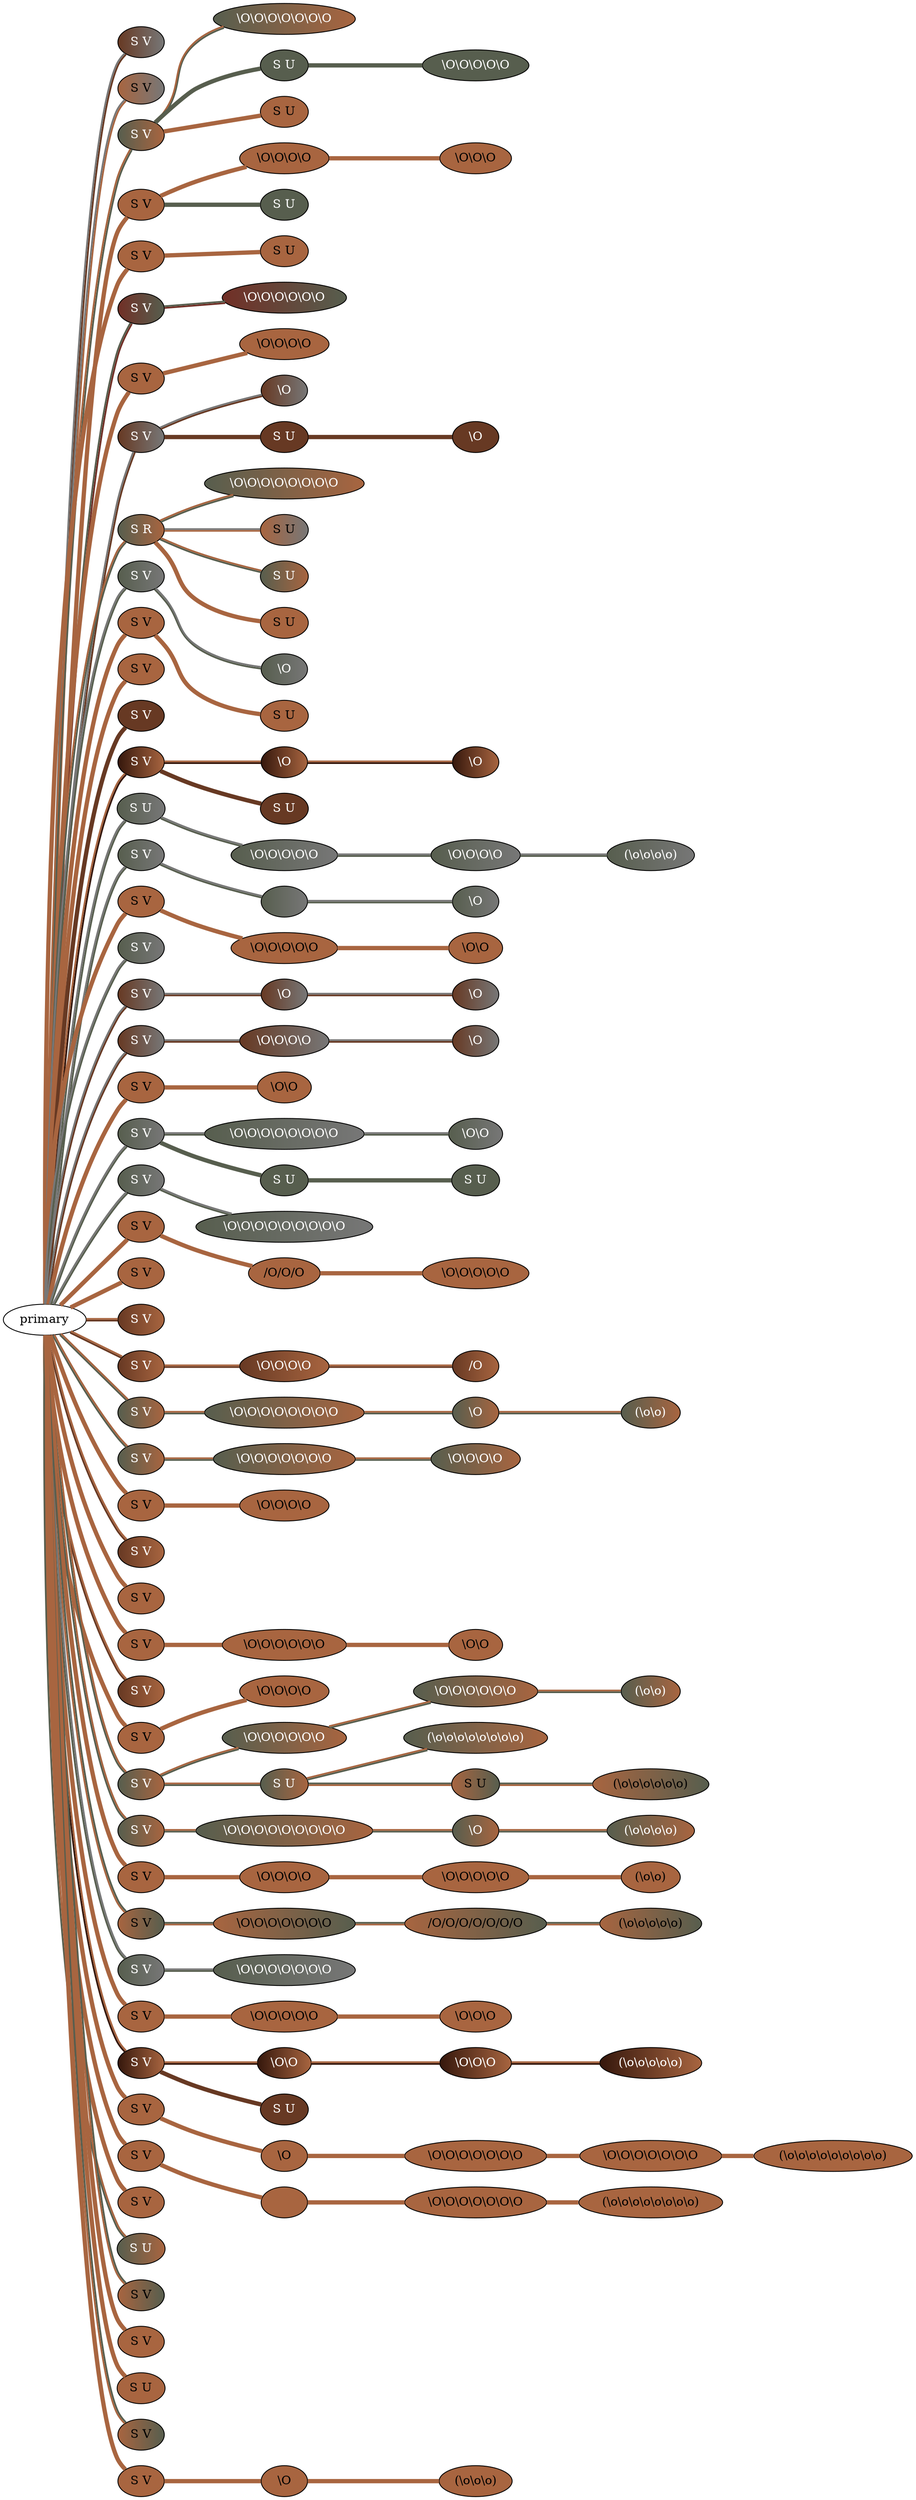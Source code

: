 graph {
 graph [rankdir=LR]
"1" [qtype="pendant_node", pendant_colors="#673923:#777777", pendant_ply="S", pendant_attach="V", pendant_length="0.0", label="S V", style=filled, fillcolor="#673923:#777777", fontcolor="#ffffff"]
"primary" -- "1" [qtype="pendant_link",penwidth=2,color="#673923:#777777"]
"2" [qtype="pendant_node", pendant_colors="#A86540:#777777", pendant_ply="S", pendant_attach="V", pendant_length="1.0", label="S V", style=filled, fillcolor="#A86540:#777777", fontcolor="#000000"]
"primary" -- "2" [qtype="pendant_link",penwidth=2,color="#A86540:#777777"]
"3" [qtype="pendant_node", pendant_colors="#575E4E:#A86540", pendant_ply="S", pendant_attach="V", pendant_length="11.0", label="S V", style=filled, fillcolor="#575E4E:#A86540", fontcolor="#ffffff"]
"primary" -- "3" [qtype="pendant_link",penwidth=2,color="#575E4E:#A86540"]
"3:0" [qtype="knot_node", knot_value="7", knot_type="S", knot_position="6.5", knot_spin="Z", label="\\O\\O\\O\\O\\O\\O\\O", style=filled, fillcolor="#575E4E:#A86540" , fontcolor="#ffffff"]
"3" -- "3:0" [qtype="knot_link",penwidth=2,color="#575E4E:#A86540"]
"3s1" [qtype="pendant_node", pendant_colors="#575E4E", pendant_ply="S", pendant_attach="U", pendant_length="14.0", label="S U", style=filled, fillcolor="#575E4E", fontcolor="#ffffff"]
"3" -- "3s1" [qtype="pendant_link",penwidth=5,color="#575E4E"]
"3s1:0" [qtype="knot_node", knot_value="5", knot_type="S", knot_position="9.5", knot_spin="Z", label="\\O\\O\\O\\O\\O", style=filled, fillcolor="#575E4E" , fontcolor="#ffffff"]
"3s1" -- "3s1:0" [qtype="knot_link",penwidth=5,color="#575E4E"]
"3s2" [qtype="pendant_node", pendant_colors="#A86540", pendant_ply="S", pendant_attach="U", pendant_length="13.0", label="S U", style=filled, fillcolor="#A86540", fontcolor="#000000"]
"3" -- "3s2" [qtype="pendant_link",penwidth=5,color="#A86540"]
"4" [qtype="pendant_node", pendant_colors="#A86540", pendant_ply="S", pendant_attach="V", pendant_length="16.0", label="S V", style=filled, fillcolor="#A86540", fontcolor="#000000"]
"primary" -- "4" [qtype="pendant_link",penwidth=5,color="#A86540"]
"4:0" [qtype="knot_node", knot_value="4", knot_type="S", knot_position="6.5", knot_spin="Z", label="\\O\\O\\O\\O", style=filled, fillcolor="#A86540" , fontcolor="#000000"]
"4" -- "4:0" [qtype="knot_link",penwidth=5,color="#A86540"]
"4:1" [qtype="knot_node", knot_value="3", knot_type="S", knot_position="13.0", knot_spin="Z", label="\\O\\O\\O", style=filled, fillcolor="#A86540" , fontcolor="#000000"]
"4:0" -- "4:1" [qtype="knot_link",penwidth=5,color="#A86540"]
"4s1" [qtype="pendant_node", pendant_colors="#575E4E", pendant_ply="S", pendant_attach="U", pendant_length="0.0", label="S U", style=filled, fillcolor="#575E4E", fontcolor="#ffffff"]
"4" -- "4s1" [qtype="pendant_link",penwidth=5,color="#575E4E"]
"5" [qtype="pendant_node", pendant_colors="#A86540", pendant_ply="S", pendant_attach="V", pendant_length="2.0", label="S V", style=filled, fillcolor="#A86540", fontcolor="#000000"]
"primary" -- "5" [qtype="pendant_link",penwidth=5,color="#A86540"]
"5s1" [qtype="pendant_node", pendant_colors="#A86540", pendant_ply="S", pendant_attach="U", pendant_length="11.0", label="S U", style=filled, fillcolor="#A86540", fontcolor="#000000"]
"5" -- "5s1" [qtype="pendant_link",penwidth=5,color="#A86540"]
"6" [qtype="pendant_node", pendant_colors="#712F26:#575E4E", pendant_ply="S", pendant_attach="V", pendant_length="8.5", label="S V", style=filled, fillcolor="#712F26:#575E4E", fontcolor="#ffffff"]
"primary" -- "6" [qtype="pendant_link",penwidth=2,color="#712F26:#575E4E"]
"6:0" [qtype="knot_node", knot_value="6", knot_type="S", knot_position="6.5", knot_spin="Z", label="\\O\\O\\O\\O\\O\\O", style=filled, fillcolor="#712F26:#575E4E" , fontcolor="#ffffff"]
"6" -- "6:0" [qtype="knot_link",penwidth=2,color="#712F26:#575E4E"]
"7" [qtype="pendant_node", pendant_colors="#A86540", pendant_ply="S", pendant_attach="V", pendant_length="8.5", label="S V", style=filled, fillcolor="#A86540", fontcolor="#000000"]
"primary" -- "7" [qtype="pendant_link",penwidth=5,color="#A86540"]
"7:0" [qtype="knot_node", knot_value="4", knot_type="S", knot_position="5.5", knot_spin="Z", label="\\O\\O\\O\\O", style=filled, fillcolor="#A86540" , fontcolor="#000000"]
"7" -- "7:0" [qtype="knot_link",penwidth=5,color="#A86540"]
"8" [qtype="pendant_node", pendant_colors="#673923:#777777", pendant_ply="S", pendant_attach="V", pendant_length="5.5", label="S V", style=filled, fillcolor="#673923:#777777", fontcolor="#ffffff"]
"primary" -- "8" [qtype="pendant_link",penwidth=2,color="#673923:#777777"]
"8:0" [qtype="knot_node", knot_value="1", knot_type="S", knot_position="2.0", knot_spin="Z", label="\\O", style=filled, fillcolor="#673923:#777777" , fontcolor="#ffffff"]
"8" -- "8:0" [qtype="knot_link",penwidth=2,color="#673923:#777777"]
"8s1" [qtype="pendant_node", pendant_colors="#673923", pendant_ply="S", pendant_attach="U", pendant_length="12.5", label="S U", style=filled, fillcolor="#673923", fontcolor="#ffffff"]
"8" -- "8s1" [qtype="pendant_link",penwidth=5,color="#673923"]
"8s1:0" [qtype="knot_node", knot_value="1", knot_type="S", knot_position="8.5", knot_spin="Z", label="\\O", style=filled, fillcolor="#673923" , fontcolor="#ffffff"]
"8s1" -- "8s1:0" [qtype="knot_link",penwidth=5,color="#673923"]
"9" [qtype="pendant_node", pendant_colors="#575E4E:#A86540", pendant_ply="S", pendant_attach="R", pendant_length="8.0", label="S R", style=filled, fillcolor="#575E4E:#A86540", fontcolor="#ffffff"]
"primary" -- "9" [qtype="pendant_link",penwidth=2,color="#575E4E:#A86540"]
"9:0" [qtype="knot_node", knot_value="8", knot_type="S", knot_position="6.0", knot_spin="Z", label="\\O\\O\\O\\O\\O\\O\\O\\O", style=filled, fillcolor="#575E4E:#A86540" , fontcolor="#ffffff"]
"9" -- "9:0" [qtype="knot_link",penwidth=2,color="#575E4E:#A86540"]
"9s1" [qtype="pendant_node", pendant_colors="#A86540:#777777", pendant_ply="S", pendant_attach="U", pendant_length="3.0", label="S U", style=filled, fillcolor="#A86540:#777777", fontcolor="#000000"]
"9" -- "9s1" [qtype="pendant_link",penwidth=2,color="#A86540:#777777"]
"9s2" [qtype="pendant_node", pendant_colors="#575E4E:#A86540", pendant_ply="S", pendant_attach="U", pendant_length="5.0", label="S U", style=filled, fillcolor="#575E4E:#A86540", fontcolor="#ffffff"]
"9" -- "9s2" [qtype="pendant_link",penwidth=2,color="#575E4E:#A86540"]
"9s3" [qtype="pendant_node", pendant_colors="#A86540", pendant_ply="S", pendant_attach="U", pendant_length="8.5", label="S U", style=filled, fillcolor="#A86540", fontcolor="#000000"]
"9" -- "9s3" [qtype="pendant_link",penwidth=5,color="#A86540"]
"10" [qtype="pendant_node", pendant_colors="#575E4E:#777777", pendant_ply="S", pendant_attach="V", pendant_length="9.5", label="S V", style=filled, fillcolor="#575E4E:#777777", fontcolor="#ffffff"]
"primary" -- "10" [qtype="pendant_link",penwidth=2,color="#575E4E:#777777"]
"10:0" [qtype="knot_node", knot_value="1", knot_type="S", knot_position="5.5", knot_spin="Z", label="\\O", style=filled, fillcolor="#575E4E:#777777" , fontcolor="#ffffff"]
"10" -- "10:0" [qtype="knot_link",penwidth=2,color="#575E4E:#777777"]
"11" [qtype="pendant_node", pendant_colors="#A86540", pendant_ply="S", pendant_attach="V", pendant_length="5.0", label="S V", style=filled, fillcolor="#A86540", fontcolor="#000000"]
"primary" -- "11" [qtype="pendant_link",penwidth=5,color="#A86540"]
"11s1" [qtype="pendant_node", pendant_colors="#A86540", pendant_ply="S", pendant_attach="U", pendant_length="0.0", label="S U", style=filled, fillcolor="#A86540", fontcolor="#000000"]
"11" -- "11s1" [qtype="pendant_link",penwidth=5,color="#A86540"]
"12" [qtype="pendant_node", pendant_colors="#A86540", pendant_ply="S", pendant_attach="V", pendant_length="4.0", label="S V", style=filled, fillcolor="#A86540", fontcolor="#000000"]
"primary" -- "12" [qtype="pendant_link",penwidth=5,color="#A86540"]
"13" [qtype="pendant_node", pendant_colors="#673923", pendant_ply="S", pendant_attach="V", pendant_length="2.5", label="S V", style=filled, fillcolor="#673923", fontcolor="#ffffff"]
"primary" -- "13" [qtype="pendant_link",penwidth=5,color="#673923"]
"14" [qtype="pendant_node", pendant_colors="#35170C:#A86540", pendant_ply="S", pendant_attach="V", pendant_length="8.5", label="S V", style=filled, fillcolor="#35170C:#A86540", fontcolor="#ffffff"]
"primary" -- "14" [qtype="pendant_link",penwidth=2,color="#35170C:#A86540"]
"14:0" [qtype="knot_node", knot_value="1", knot_type="S", knot_position="2.0", knot_spin="Z", label="\\O", style=filled, fillcolor="#35170C:#A86540" , fontcolor="#ffffff"]
"14" -- "14:0" [qtype="knot_link",penwidth=2,color="#35170C:#A86540"]
"14:1" [qtype="knot_node", knot_value="1", knot_type="S", knot_position="5.5", knot_spin="Z", label="\\O", style=filled, fillcolor="#35170C:#A86540" , fontcolor="#ffffff"]
"14:0" -- "14:1" [qtype="knot_link",penwidth=2,color="#35170C:#A86540"]
"14s1" [qtype="pendant_node", pendant_colors="#673923", pendant_ply="S", pendant_attach="U", pendant_length="2.0", label="S U", style=filled, fillcolor="#673923", fontcolor="#ffffff"]
"14" -- "14s1" [qtype="pendant_link",penwidth=5,color="#673923"]
"15" [qtype="pendant_node", pendant_colors="#575E4E:#777777", pendant_ply="S", pendant_attach="U", pendant_length="16.5", label="S U", style=filled, fillcolor="#575E4E:#777777", fontcolor="#ffffff"]
"primary" -- "15" [qtype="pendant_link",penwidth=2,color="#575E4E:#777777"]
"15:0" [qtype="knot_node", knot_value="5", knot_type="S", knot_position="4.5", knot_spin="Z", label="\\O\\O\\O\\O\\O", style=filled, fillcolor="#575E4E:#777777" , fontcolor="#ffffff"]
"15" -- "15:0" [qtype="knot_link",penwidth=2,color="#575E4E:#777777"]
"15:1" [qtype="knot_node", knot_value="4", knot_type="S", knot_position="11.5", knot_spin="Z", label="\\O\\O\\O\\O", style=filled, fillcolor="#575E4E:#777777" , fontcolor="#ffffff"]
"15:0" -- "15:1" [qtype="knot_link",penwidth=2,color="#575E4E:#777777"]
"15:2" [qtype="knot_node", knot_value="4", knot_type="L", knot_position="15.5", knot_spin="Z", label="(\\o\\o\\o\\o)", style=filled, fillcolor="#575E4E:#777777" , fontcolor="#ffffff"]
"15:1" -- "15:2" [qtype="knot_link",penwidth=2,color="#575E4E:#777777"]
"16" [qtype="pendant_node", pendant_colors="#575E4E:#777777", pendant_ply="S", pendant_attach="V", pendant_length="13.0", label="S V", style=filled, fillcolor="#575E4E:#777777", fontcolor="#ffffff"]
"primary" -- "16" [qtype="pendant_link",penwidth=2,color="#575E4E:#777777"]
"16:0" [qtype="knot_node", knot_value="5", knot_type="", knot_position="5.5", knot_spin="Z", label="", style=filled, fillcolor="#575E4E:#777777" , fontcolor="#ffffff"]
"16" -- "16:0" [qtype="knot_link",penwidth=2,color="#575E4E:#777777"]
"16:1" [qtype="knot_node", knot_value="1", knot_type="S", knot_position="12.5", knot_spin="Z", label="\\O", style=filled, fillcolor="#575E4E:#777777" , fontcolor="#ffffff"]
"16:0" -- "16:1" [qtype="knot_link",penwidth=2,color="#575E4E:#777777"]
"17" [qtype="pendant_node", pendant_colors="#A86540", pendant_ply="S", pendant_attach="V", pendant_length="15.5", label="S V", style=filled, fillcolor="#A86540", fontcolor="#000000"]
"primary" -- "17" [qtype="pendant_link",penwidth=5,color="#A86540"]
"17:0" [qtype="knot_node", knot_value="5", knot_type="S", knot_position="6.0", knot_spin="Z", label="\\O\\O\\O\\O\\O", style=filled, fillcolor="#A86540" , fontcolor="#000000"]
"17" -- "17:0" [qtype="knot_link",penwidth=5,color="#A86540"]
"17:1" [qtype="knot_node", knot_value="2", knot_type="S", knot_position="13.0", knot_spin="Z", label="\\O\\O", style=filled, fillcolor="#A86540" , fontcolor="#000000"]
"17:0" -- "17:1" [qtype="knot_link",penwidth=5,color="#A86540"]
"18" [qtype="pendant_node", pendant_colors="#575E4E:#777777", pendant_ply="S", pendant_attach="V", pendant_length="10.0", label="S V", style=filled, fillcolor="#575E4E:#777777", fontcolor="#ffffff"]
"primary" -- "18" [qtype="pendant_link",penwidth=2,color="#575E4E:#777777"]
"19" [qtype="pendant_node", pendant_colors="#673923:#777777", pendant_ply="S", pendant_attach="V", pendant_length="17.5", label="S V", style=filled, fillcolor="#673923:#777777", fontcolor="#ffffff"]
"primary" -- "19" [qtype="pendant_link",penwidth=2,color="#673923:#777777"]
"19:0" [qtype="knot_node", knot_value="1", knot_type="S", knot_position="6.0", knot_spin="Z", label="\\O", style=filled, fillcolor="#673923:#777777" , fontcolor="#ffffff"]
"19" -- "19:0" [qtype="knot_link",penwidth=2,color="#673923:#777777"]
"19:1" [qtype="knot_node", knot_value="1", knot_type="S", knot_position="13.0", knot_spin="Z", label="\\O", style=filled, fillcolor="#673923:#777777" , fontcolor="#ffffff"]
"19:0" -- "19:1" [qtype="knot_link",penwidth=2,color="#673923:#777777"]
"20" [qtype="pendant_node", pendant_colors="#673923:#777777", pendant_ply="S", pendant_attach="V", pendant_length="17.5", label="S V", style=filled, fillcolor="#673923:#777777", fontcolor="#ffffff"]
"primary" -- "20" [qtype="pendant_link",penwidth=2,color="#673923:#777777"]
"20:0" [qtype="knot_node", knot_value="4", knot_type="S", knot_position="6.5", knot_spin="Z", label="\\O\\O\\O\\O", style=filled, fillcolor="#673923:#777777" , fontcolor="#ffffff"]
"20" -- "20:0" [qtype="knot_link",penwidth=2,color="#673923:#777777"]
"20:1" [qtype="knot_node", knot_value="1", knot_type="S", knot_position="14.0", knot_spin="Z", label="\\O", style=filled, fillcolor="#673923:#777777" , fontcolor="#ffffff"]
"20:0" -- "20:1" [qtype="knot_link",penwidth=2,color="#673923:#777777"]
"21" [qtype="pendant_node", pendant_colors="#A86540", pendant_ply="S", pendant_attach="V", pendant_length="8.5", label="S V", style=filled, fillcolor="#A86540", fontcolor="#000000"]
"primary" -- "21" [qtype="pendant_link",penwidth=5,color="#A86540"]
"21:0" [qtype="knot_node", knot_value="2", knot_type="S", knot_position="6.5", knot_spin="Z", label="\\O\\O", style=filled, fillcolor="#A86540" , fontcolor="#000000"]
"21" -- "21:0" [qtype="knot_link",penwidth=5,color="#A86540"]
"22" [qtype="pendant_node", pendant_colors="#575E4E:#777777", pendant_ply="S", pendant_attach="V", pendant_length="17.5", label="S V", style=filled, fillcolor="#575E4E:#777777", fontcolor="#ffffff"]
"primary" -- "22" [qtype="pendant_link",penwidth=2,color="#575E4E:#777777"]
"22:0" [qtype="knot_node", knot_value="8", knot_type="S", knot_position="6.5", knot_spin="Z", label="\\O\\O\\O\\O\\O\\O\\O\\O", style=filled, fillcolor="#575E4E:#777777" , fontcolor="#ffffff"]
"22" -- "22:0" [qtype="knot_link",penwidth=2,color="#575E4E:#777777"]
"22:1" [qtype="knot_node", knot_value="2", knot_type="S", knot_position="14.0", knot_spin="Z", label="\\O\\O", style=filled, fillcolor="#575E4E:#777777" , fontcolor="#ffffff"]
"22:0" -- "22:1" [qtype="knot_link",penwidth=2,color="#575E4E:#777777"]
"22s1" [qtype="pendant_node", pendant_colors="#575E4E", pendant_ply="S", pendant_attach="U", pendant_length="5.5", label="S U", style=filled, fillcolor="#575E4E", fontcolor="#ffffff"]
"22" -- "22s1" [qtype="pendant_link",penwidth=5,color="#575E4E"]
"22s1s1" [qtype="pendant_node", pendant_colors="#575E4E", pendant_ply="S", pendant_attach="U", pendant_length="3.0", label="S U", style=filled, fillcolor="#575E4E", fontcolor="#ffffff"]
"22s1" -- "22s1s1" [qtype="pendant_link",penwidth=5,color="#575E4E"]
"23" [qtype="pendant_node", pendant_colors="#575E4E:#777777", pendant_ply="S", pendant_attach="V", pendant_length="13.0", label="S V", style=filled, fillcolor="#575E4E:#777777", fontcolor="#ffffff"]
"primary" -- "23" [qtype="pendant_link",penwidth=2,color="#575E4E:#777777"]
"23:0" [qtype="knot_node", knot_value="9", knot_type="S", knot_position="6.0", knot_spin="Z", label="\\O\\O\\O\\O\\O\\O\\O\\O\\O", style=filled, fillcolor="#575E4E:#777777" , fontcolor="#ffffff"]
"23" -- "23:0" [qtype="knot_link",penwidth=2,color="#575E4E:#777777"]
"24" [qtype="pendant_node", pendant_colors="#A86540", pendant_ply="S", pendant_attach="V", pendant_length="16.0", label="S V", style=filled, fillcolor="#A86540", fontcolor="#000000"]
"primary" -- "24" [qtype="pendant_link",penwidth=5,color="#A86540"]
"24:0" [qtype="knot_node", knot_value="3", knot_type="S", knot_position="5.5", knot_spin="S", label="/O/O/O", style=filled, fillcolor="#A86540" , fontcolor="#000000"]
"24" -- "24:0" [qtype="knot_link",penwidth=5,color="#A86540"]
"24:1" [qtype="knot_node", knot_value="5", knot_type="S", knot_position="12.5", knot_spin="Z", label="\\O\\O\\O\\O\\O", style=filled, fillcolor="#A86540" , fontcolor="#000000"]
"24:0" -- "24:1" [qtype="knot_link",penwidth=5,color="#A86540"]
"25" [qtype="pendant_node", pendant_colors="#A86540", pendant_ply="S", pendant_attach="V", pendant_length="1.5", label="S V", style=filled, fillcolor="#A86540", fontcolor="#000000"]
"primary" -- "25" [qtype="pendant_link",penwidth=5,color="#A86540"]
"26" [qtype="pendant_node", pendant_colors="#673923:#A86540", pendant_ply="S", pendant_attach="V", pendant_length="1.5", label="S V", style=filled, fillcolor="#673923:#A86540", fontcolor="#ffffff"]
"primary" -- "26" [qtype="pendant_link",penwidth=2,color="#673923:#A86540"]
"27" [qtype="pendant_node", pendant_colors="#673923:#A86540", pendant_ply="S", pendant_attach="V", pendant_length="20.0", label="S V", style=filled, fillcolor="#673923:#A86540", fontcolor="#ffffff"]
"primary" -- "27" [qtype="pendant_link",penwidth=2,color="#673923:#A86540"]
"27:0" [qtype="knot_node", knot_value="4", knot_type="S", knot_position="5.5", knot_spin="Z", label="\\O\\O\\O\\O", style=filled, fillcolor="#673923:#A86540" , fontcolor="#ffffff"]
"27" -- "27:0" [qtype="knot_link",penwidth=2,color="#673923:#A86540"]
"27:1" [qtype="knot_node", knot_value="1", knot_type="S", knot_position="14.0", knot_spin="S", label="/O", style=filled, fillcolor="#673923:#A86540" , fontcolor="#ffffff"]
"27:0" -- "27:1" [qtype="knot_link",penwidth=2,color="#673923:#A86540"]
"28" [qtype="pendant_node", pendant_colors="#575E4E:#A86540", pendant_ply="S", pendant_attach="V", pendant_length="29.0", label="S V", style=filled, fillcolor="#575E4E:#A86540", fontcolor="#ffffff"]
"primary" -- "28" [qtype="pendant_link",penwidth=2,color="#575E4E:#A86540"]
"28:0" [qtype="knot_node", knot_value="8", knot_type="S", knot_position="5.5", knot_spin="Z", label="\\O\\O\\O\\O\\O\\O\\O\\O", style=filled, fillcolor="#575E4E:#A86540" , fontcolor="#ffffff"]
"28" -- "28:0" [qtype="knot_link",penwidth=2,color="#575E4E:#A86540"]
"28:1" [qtype="knot_node", knot_value="1", knot_type="S", knot_position="13.5", knot_spin="Z", label="\\O", style=filled, fillcolor="#575E4E:#A86540" , fontcolor="#ffffff"]
"28:0" -- "28:1" [qtype="knot_link",penwidth=2,color="#575E4E:#A86540"]
"28:2" [qtype="knot_node", knot_value="2", knot_type="L", knot_position="20.5", knot_spin="Z", label="(\\o\\o)", style=filled, fillcolor="#575E4E:#A86540" , fontcolor="#ffffff"]
"28:1" -- "28:2" [qtype="knot_link",penwidth=2,color="#575E4E:#A86540"]
"29" [qtype="pendant_node", pendant_colors="#575E4E:#A86540", pendant_ply="S", pendant_attach="V", pendant_length="14.0", label="S V", style=filled, fillcolor="#575E4E:#A86540", fontcolor="#ffffff"]
"primary" -- "29" [qtype="pendant_link",penwidth=2,color="#575E4E:#A86540"]
"29:0" [qtype="knot_node", knot_value="7", knot_type="S", knot_position="6.0", knot_spin="Z", label="\\O\\O\\O\\O\\O\\O\\O", style=filled, fillcolor="#575E4E:#A86540" , fontcolor="#ffffff"]
"29" -- "29:0" [qtype="knot_link",penwidth=2,color="#575E4E:#A86540"]
"29:1" [qtype="knot_node", knot_value="4", knot_type="S", knot_position="13.0", knot_spin="Z", label="\\O\\O\\O\\O", style=filled, fillcolor="#575E4E:#A86540" , fontcolor="#ffffff"]
"29:0" -- "29:1" [qtype="knot_link",penwidth=2,color="#575E4E:#A86540"]
"30" [qtype="pendant_node", pendant_colors="#A86540", pendant_ply="S", pendant_attach="V", pendant_length="9.5", label="S V", style=filled, fillcolor="#A86540", fontcolor="#000000"]
"primary" -- "30" [qtype="pendant_link",penwidth=5,color="#A86540"]
"30:0" [qtype="knot_node", knot_value="4", knot_type="S", knot_position="5.5", knot_spin="Z", label="\\O\\O\\O\\O", style=filled, fillcolor="#A86540" , fontcolor="#000000"]
"30" -- "30:0" [qtype="knot_link",penwidth=5,color="#A86540"]
"31" [qtype="pendant_node", pendant_colors="#673923:#A86540", pendant_ply="S", pendant_attach="V", pendant_length="3.0", label="S V", style=filled, fillcolor="#673923:#A86540", fontcolor="#ffffff"]
"primary" -- "31" [qtype="pendant_link",penwidth=2,color="#673923:#A86540"]
"32" [qtype="pendant_node", pendant_colors="#A86540", pendant_ply="S", pendant_attach="V", pendant_length="4.5", label="S V", style=filled, fillcolor="#A86540", fontcolor="#000000"]
"primary" -- "32" [qtype="pendant_link",penwidth=5,color="#A86540"]
"33" [qtype="pendant_node", pendant_colors="#A86540", pendant_ply="S", pendant_attach="V", pendant_length="15.0", label="S V", style=filled, fillcolor="#A86540", fontcolor="#000000"]
"primary" -- "33" [qtype="pendant_link",penwidth=5,color="#A86540"]
"33:0" [qtype="knot_node", knot_value="6", knot_type="S", knot_position="6.5", knot_spin="Z", label="\\O\\O\\O\\O\\O\\O", style=filled, fillcolor="#A86540" , fontcolor="#000000"]
"33" -- "33:0" [qtype="knot_link",penwidth=5,color="#A86540"]
"33:1" [qtype="knot_node", knot_value="2", knot_type="S", knot_position="14.0", knot_spin="Z", label="\\O\\O", style=filled, fillcolor="#A86540" , fontcolor="#000000"]
"33:0" -- "33:1" [qtype="knot_link",penwidth=5,color="#A86540"]
"34" [qtype="pendant_node", pendant_colors="#673923:#A86540", pendant_ply="S", pendant_attach="V", pendant_length="4.5", label="S V", style=filled, fillcolor="#673923:#A86540", fontcolor="#ffffff"]
"primary" -- "34" [qtype="pendant_link",penwidth=2,color="#673923:#A86540"]
"35" [qtype="pendant_node", pendant_colors="#A86540", pendant_ply="S", pendant_attach="V", pendant_length="28.0", label="S V", style=filled, fillcolor="#A86540", fontcolor="#000000"]
"primary" -- "35" [qtype="pendant_link",penwidth=5,color="#A86540"]
"35:0" [qtype="knot_node", knot_value="4", knot_type="S", knot_position="6.0", knot_spin="Z", label="\\O\\O\\O\\O", style=filled, fillcolor="#A86540" , fontcolor="#000000"]
"35" -- "35:0" [qtype="knot_link",penwidth=5,color="#A86540"]
"36" [qtype="pendant_node", pendant_colors="#575E4E:#A86540", pendant_ply="S", pendant_attach="V", pendant_length="30.5", label="S V", style=filled, fillcolor="#575E4E:#A86540", fontcolor="#ffffff"]
"primary" -- "36" [qtype="pendant_link",penwidth=2,color="#575E4E:#A86540"]
"36:0" [qtype="knot_node", knot_value="6", knot_type="S", knot_position="6.5", knot_spin="Z", label="\\O\\O\\O\\O\\O\\O", style=filled, fillcolor="#575E4E:#A86540" , fontcolor="#ffffff"]
"36" -- "36:0" [qtype="knot_link",penwidth=2,color="#575E4E:#A86540"]
"36:1" [qtype="knot_node", knot_value="6", knot_type="S", knot_position="13.5", knot_spin="Z", label="\\O\\O\\O\\O\\O\\O", style=filled, fillcolor="#575E4E:#A86540" , fontcolor="#ffffff"]
"36:0" -- "36:1" [qtype="knot_link",penwidth=2,color="#575E4E:#A86540"]
"36:2" [qtype="knot_node", knot_value="2", knot_type="L", knot_position="20.5", knot_spin="Z", label="(\\o\\o)", style=filled, fillcolor="#575E4E:#A86540" , fontcolor="#ffffff"]
"36:1" -- "36:2" [qtype="knot_link",penwidth=2,color="#575E4E:#A86540"]
"36s1" [qtype="pendant_node", pendant_colors="#575E4E:#A86540", pendant_ply="S", pendant_attach="U", pendant_length="15.5", label="S U", style=filled, fillcolor="#575E4E:#A86540", fontcolor="#ffffff"]
"36" -- "36s1" [qtype="pendant_link",penwidth=2,color="#575E4E:#A86540"]
"36s1:0" [qtype="knot_node", knot_value="8", knot_type="L", knot_position="9.5", knot_spin="Z", label="(\\o\\o\\o\\o\\o\\o\\o\\o)", style=filled, fillcolor="#575E4E:#A86540" , fontcolor="#ffffff"]
"36s1" -- "36s1:0" [qtype="knot_link",penwidth=2,color="#575E4E:#A86540"]
"36s1s1" [qtype="pendant_node", pendant_colors="#A86540:#575E4E", pendant_ply="S", pendant_attach="U", pendant_length="19.0", label="S U", style=filled, fillcolor="#A86540:#575E4E", fontcolor="#000000"]
"36s1" -- "36s1s1" [qtype="pendant_link",penwidth=2,color="#A86540:#575E4E"]
"36s1s1:0" [qtype="knot_node", knot_value="6", knot_type="L", knot_position="9.0", knot_spin="Z", label="(\\o\\o\\o\\o\\o\\o)", style=filled, fillcolor="#A86540:#575E4E" , fontcolor="#000000"]
"36s1s1" -- "36s1s1:0" [qtype="knot_link",penwidth=2,color="#A86540:#575E4E"]
"37" [qtype="pendant_node", pendant_colors="#575E4E:#A86540", pendant_ply="S", pendant_attach="V", pendant_length="30.5", label="S V", style=filled, fillcolor="#575E4E:#A86540", fontcolor="#ffffff"]
"primary" -- "37" [qtype="pendant_link",penwidth=2,color="#575E4E:#A86540"]
"37:0" [qtype="knot_node", knot_value="9", knot_type="S", knot_position="6.0", knot_spin="Z", label="\\O\\O\\O\\O\\O\\O\\O\\O\\O", style=filled, fillcolor="#575E4E:#A86540" , fontcolor="#ffffff"]
"37" -- "37:0" [qtype="knot_link",penwidth=2,color="#575E4E:#A86540"]
"37:1" [qtype="knot_node", knot_value="1", knot_type="S", knot_position="13.5", knot_spin="Z", label="\\O", style=filled, fillcolor="#575E4E:#A86540" , fontcolor="#ffffff"]
"37:0" -- "37:1" [qtype="knot_link",penwidth=2,color="#575E4E:#A86540"]
"37:2" [qtype="knot_node", knot_value="4", knot_type="L", knot_position="20.0", knot_spin="Z", label="(\\o\\o\\o\\o)", style=filled, fillcolor="#575E4E:#A86540" , fontcolor="#ffffff"]
"37:1" -- "37:2" [qtype="knot_link",penwidth=2,color="#575E4E:#A86540"]
"38" [qtype="pendant_node", pendant_colors="#A86540", pendant_ply="S", pendant_attach="V", pendant_length="22.5", label="S V", style=filled, fillcolor="#A86540", fontcolor="#000000"]
"primary" -- "38" [qtype="pendant_link",penwidth=5,color="#A86540"]
"38:0" [qtype="knot_node", knot_value="4", knot_type="S", knot_position="6.0", knot_spin="Z", label="\\O\\O\\O\\O", style=filled, fillcolor="#A86540" , fontcolor="#000000"]
"38" -- "38:0" [qtype="knot_link",penwidth=5,color="#A86540"]
"38:1" [qtype="knot_node", knot_value="5", knot_type="S", knot_position="13.5", knot_spin="Z", label="\\O\\O\\O\\O\\O", style=filled, fillcolor="#A86540" , fontcolor="#000000"]
"38:0" -- "38:1" [qtype="knot_link",penwidth=5,color="#A86540"]
"38:2" [qtype="knot_node", knot_value="2", knot_type="L", knot_position="20.0", knot_spin="Z", label="(\\o\\o)", style=filled, fillcolor="#A86540" , fontcolor="#000000"]
"38:1" -- "38:2" [qtype="knot_link",penwidth=5,color="#A86540"]
"39" [qtype="pendant_node", pendant_colors="#A86540:#575E4E", pendant_ply="S", pendant_attach="V", pendant_length="29.5", label="S V", style=filled, fillcolor="#A86540:#575E4E", fontcolor="#000000"]
"primary" -- "39" [qtype="pendant_link",penwidth=2,color="#A86540:#575E4E"]
"39:0" [qtype="knot_node", knot_value="7", knot_type="S", knot_position="5.5", knot_spin="Z", label="\\O\\O\\O\\O\\O\\O\\O", style=filled, fillcolor="#A86540:#575E4E" , fontcolor="#000000"]
"39" -- "39:0" [qtype="knot_link",penwidth=2,color="#A86540:#575E4E"]
"39:1" [qtype="knot_node", knot_value="7", knot_type="S", knot_position="13.5", knot_spin="S", label="/O/O/O/O/O/O/O", style=filled, fillcolor="#A86540:#575E4E" , fontcolor="#000000"]
"39:0" -- "39:1" [qtype="knot_link",penwidth=2,color="#A86540:#575E4E"]
"39:2" [qtype="knot_node", knot_value="5", knot_type="L", knot_position="20.0", knot_spin="Z", label="(\\o\\o\\o\\o\\o)", style=filled, fillcolor="#A86540:#575E4E" , fontcolor="#000000"]
"39:1" -- "39:2" [qtype="knot_link",penwidth=2,color="#A86540:#575E4E"]
"40" [qtype="pendant_node", pendant_colors="#575E4E:#777777", pendant_ply="S", pendant_attach="V", pendant_length="14.0", label="S V", style=filled, fillcolor="#575E4E:#777777", fontcolor="#ffffff"]
"primary" -- "40" [qtype="pendant_link",penwidth=2,color="#575E4E:#777777"]
"40:0" [qtype="knot_node", knot_value="7", knot_type="S", knot_position="5.5", knot_spin="Z", label="\\O\\O\\O\\O\\O\\O\\O", style=filled, fillcolor="#575E4E:#777777" , fontcolor="#ffffff"]
"40" -- "40:0" [qtype="knot_link",penwidth=2,color="#575E4E:#777777"]
"41" [qtype="pendant_node", pendant_colors="#A86540", pendant_ply="S", pendant_attach="V", pendant_length="20.0", label="S V", style=filled, fillcolor="#A86540", fontcolor="#000000"]
"primary" -- "41" [qtype="pendant_link",penwidth=5,color="#A86540"]
"41:0" [qtype="knot_node", knot_value="5", knot_type="S", knot_position="6.0", knot_spin="Z", label="\\O\\O\\O\\O\\O", style=filled, fillcolor="#A86540" , fontcolor="#000000"]
"41" -- "41:0" [qtype="knot_link",penwidth=5,color="#A86540"]
"41:1" [qtype="knot_node", knot_value="3", knot_type="S", knot_position="14.0", knot_spin="Z", label="\\O\\O\\O", style=filled, fillcolor="#A86540" , fontcolor="#000000"]
"41:0" -- "41:1" [qtype="knot_link",penwidth=5,color="#A86540"]
"42" [qtype="pendant_node", pendant_colors="#35170C:#A86540", pendant_ply="S", pendant_attach="V", pendant_length="23.5", label="S V", style=filled, fillcolor="#35170C:#A86540", fontcolor="#ffffff"]
"primary" -- "42" [qtype="pendant_link",penwidth=2,color="#35170C:#A86540"]
"42:0" [qtype="knot_node", knot_value="2", knot_type="S", knot_position="6.5", knot_spin="Z", label="\\O\\O", style=filled, fillcolor="#35170C:#A86540" , fontcolor="#ffffff"]
"42" -- "42:0" [qtype="knot_link",penwidth=2,color="#35170C:#A86540"]
"42:1" [qtype="knot_node", knot_value="3", knot_type="S", knot_position="14.5", knot_spin="Z", label="\\O\\O\\O", style=filled, fillcolor="#35170C:#A86540" , fontcolor="#ffffff"]
"42:0" -- "42:1" [qtype="knot_link",penwidth=2,color="#35170C:#A86540"]
"42:2" [qtype="knot_node", knot_value="5", knot_type="L", knot_position="21.5", knot_spin="Z", label="(\\o\\o\\o\\o\\o)", style=filled, fillcolor="#35170C:#A86540" , fontcolor="#ffffff"]
"42:1" -- "42:2" [qtype="knot_link",penwidth=2,color="#35170C:#A86540"]
"42s1" [qtype="pendant_node", pendant_colors="#673923", pendant_ply="S", pendant_attach="U", pendant_length="9.0", label="S U", style=filled, fillcolor="#673923", fontcolor="#ffffff"]
"42" -- "42s1" [qtype="pendant_link",penwidth=5,color="#673923"]
"43" [qtype="pendant_node", pendant_colors="#A86540", pendant_ply="S", pendant_attach="V", pendant_length="23.5", label="S V", style=filled, fillcolor="#A86540", fontcolor="#000000"]
"primary" -- "43" [qtype="pendant_link",penwidth=5,color="#A86540"]
"43:0" [qtype="knot_node", knot_value="1", knot_type="S", knot_position="1.5", knot_spin="Z", label="\\O", style=filled, fillcolor="#A86540" , fontcolor="#000000"]
"43" -- "43:0" [qtype="knot_link",penwidth=5,color="#A86540"]
"43:1" [qtype="knot_node", knot_value="7", knot_type="S", knot_position="6.0", knot_spin="Z", label="\\O\\O\\O\\O\\O\\O\\O", style=filled, fillcolor="#A86540" , fontcolor="#000000"]
"43:0" -- "43:1" [qtype="knot_link",penwidth=5,color="#A86540"]
"43:2" [qtype="knot_node", knot_value="7", knot_type="S", knot_position="14.5", knot_spin="Z", label="\\O\\O\\O\\O\\O\\O\\O", style=filled, fillcolor="#A86540" , fontcolor="#000000"]
"43:1" -- "43:2" [qtype="knot_link",penwidth=5,color="#A86540"]
"43:3" [qtype="knot_node", knot_value="9", knot_type="L", knot_position="21.5", knot_spin="Z", label="(\\o\\o\\o\\o\\o\\o\\o\\o\\o)", style=filled, fillcolor="#A86540" , fontcolor="#000000"]
"43:2" -- "43:3" [qtype="knot_link",penwidth=5,color="#A86540"]
"44" [qtype="pendant_node", pendant_colors="#A86540", pendant_ply="S", pendant_attach="V", pendant_length="25.0", label="S V", style=filled, fillcolor="#A86540", fontcolor="#000000"]
"primary" -- "44" [qtype="pendant_link",penwidth=5,color="#A86540"]
"44:0" [qtype="knot_node", knot_value="1", knot_type="URNS?L", knot_position="0", knot_spin="Z", label="", style=filled, fillcolor="#A86540" , fontcolor="#000000"]
"44" -- "44:0" [qtype="knot_link",penwidth=5,color="#A86540"]
"44:1" [qtype="knot_node", knot_value="7", knot_type="S", knot_position="14.5", knot_spin="Z", label="\\O\\O\\O\\O\\O\\O\\O", style=filled, fillcolor="#A86540" , fontcolor="#000000"]
"44:0" -- "44:1" [qtype="knot_link",penwidth=5,color="#A86540"]
"44:2" [qtype="knot_node", knot_value="8", knot_type="L", knot_position="21.5", knot_spin="Z", label="(\\o\\o\\o\\o\\o\\o\\o\\o)", style=filled, fillcolor="#A86540" , fontcolor="#000000"]
"44:1" -- "44:2" [qtype="knot_link",penwidth=5,color="#A86540"]
"45" [qtype="pendant_node", pendant_colors="#A86540", pendant_ply="S", pendant_attach="V", pendant_length="0.0", label="S V", style=filled, fillcolor="#A86540", fontcolor="#000000"]
"primary" -- "45" [qtype="pendant_link",penwidth=5,color="#A86540"]
"46" [qtype="pendant_node", pendant_colors="#575E4E:#A86540", pendant_ply="S", pendant_attach="U", pendant_length="16.5", label="S U", style=filled, fillcolor="#575E4E:#A86540", fontcolor="#ffffff"]
"primary" -- "46" [qtype="pendant_link",penwidth=2,color="#575E4E:#A86540"]
"47" [qtype="pendant_node", pendant_colors="#A86540:#575E4E", pendant_ply="S", pendant_attach="V", pendant_length="1.0", label="S V", style=filled, fillcolor="#A86540:#575E4E", fontcolor="#000000"]
"primary" -- "47" [qtype="pendant_link",penwidth=2,color="#A86540:#575E4E"]
"48" [qtype="pendant_node", pendant_colors="#A86540", pendant_ply="S", pendant_attach="V", pendant_length="13.0", label="S V", style=filled, fillcolor="#A86540", fontcolor="#000000"]
"primary" -- "48" [qtype="pendant_link",penwidth=5,color="#A86540"]
"49" [qtype="pendant_node", pendant_colors="#A86540", pendant_ply="S", pendant_attach="U", pendant_length="0.0", label="S U", style=filled, fillcolor="#A86540", fontcolor="#000000"]
"primary" -- "49" [qtype="pendant_link",penwidth=5,color="#A86540"]
"50" [qtype="pendant_node", pendant_colors="#A86540:#575E4E", pendant_ply="S", pendant_attach="V", pendant_length="10.5", label="S V", style=filled, fillcolor="#A86540:#575E4E", fontcolor="#000000"]
"primary" -- "50" [qtype="pendant_link",penwidth=2,color="#A86540:#575E4E"]
"51" [qtype="pendant_node", pendant_colors="#A86540", pendant_ply="S", pendant_attach="V", pendant_length="29.5", label="S V", style=filled, fillcolor="#A86540", fontcolor="#000000"]
"primary" -- "51" [qtype="pendant_link",penwidth=5,color="#A86540"]
"51:0" [qtype="knot_node", knot_value="1", knot_type="S", knot_position="9.0", knot_spin="Z", label="\\O", style=filled, fillcolor="#A86540" , fontcolor="#000000"]
"51" -- "51:0" [qtype="knot_link",penwidth=5,color="#A86540"]
"51:1" [qtype="knot_node", knot_value="3", knot_type="L", knot_position="15.0", knot_spin="Z", label="(\\o\\o\\o)", style=filled, fillcolor="#A86540" , fontcolor="#000000"]
"51:0" -- "51:1" [qtype="knot_link",penwidth=5,color="#A86540"]
}
